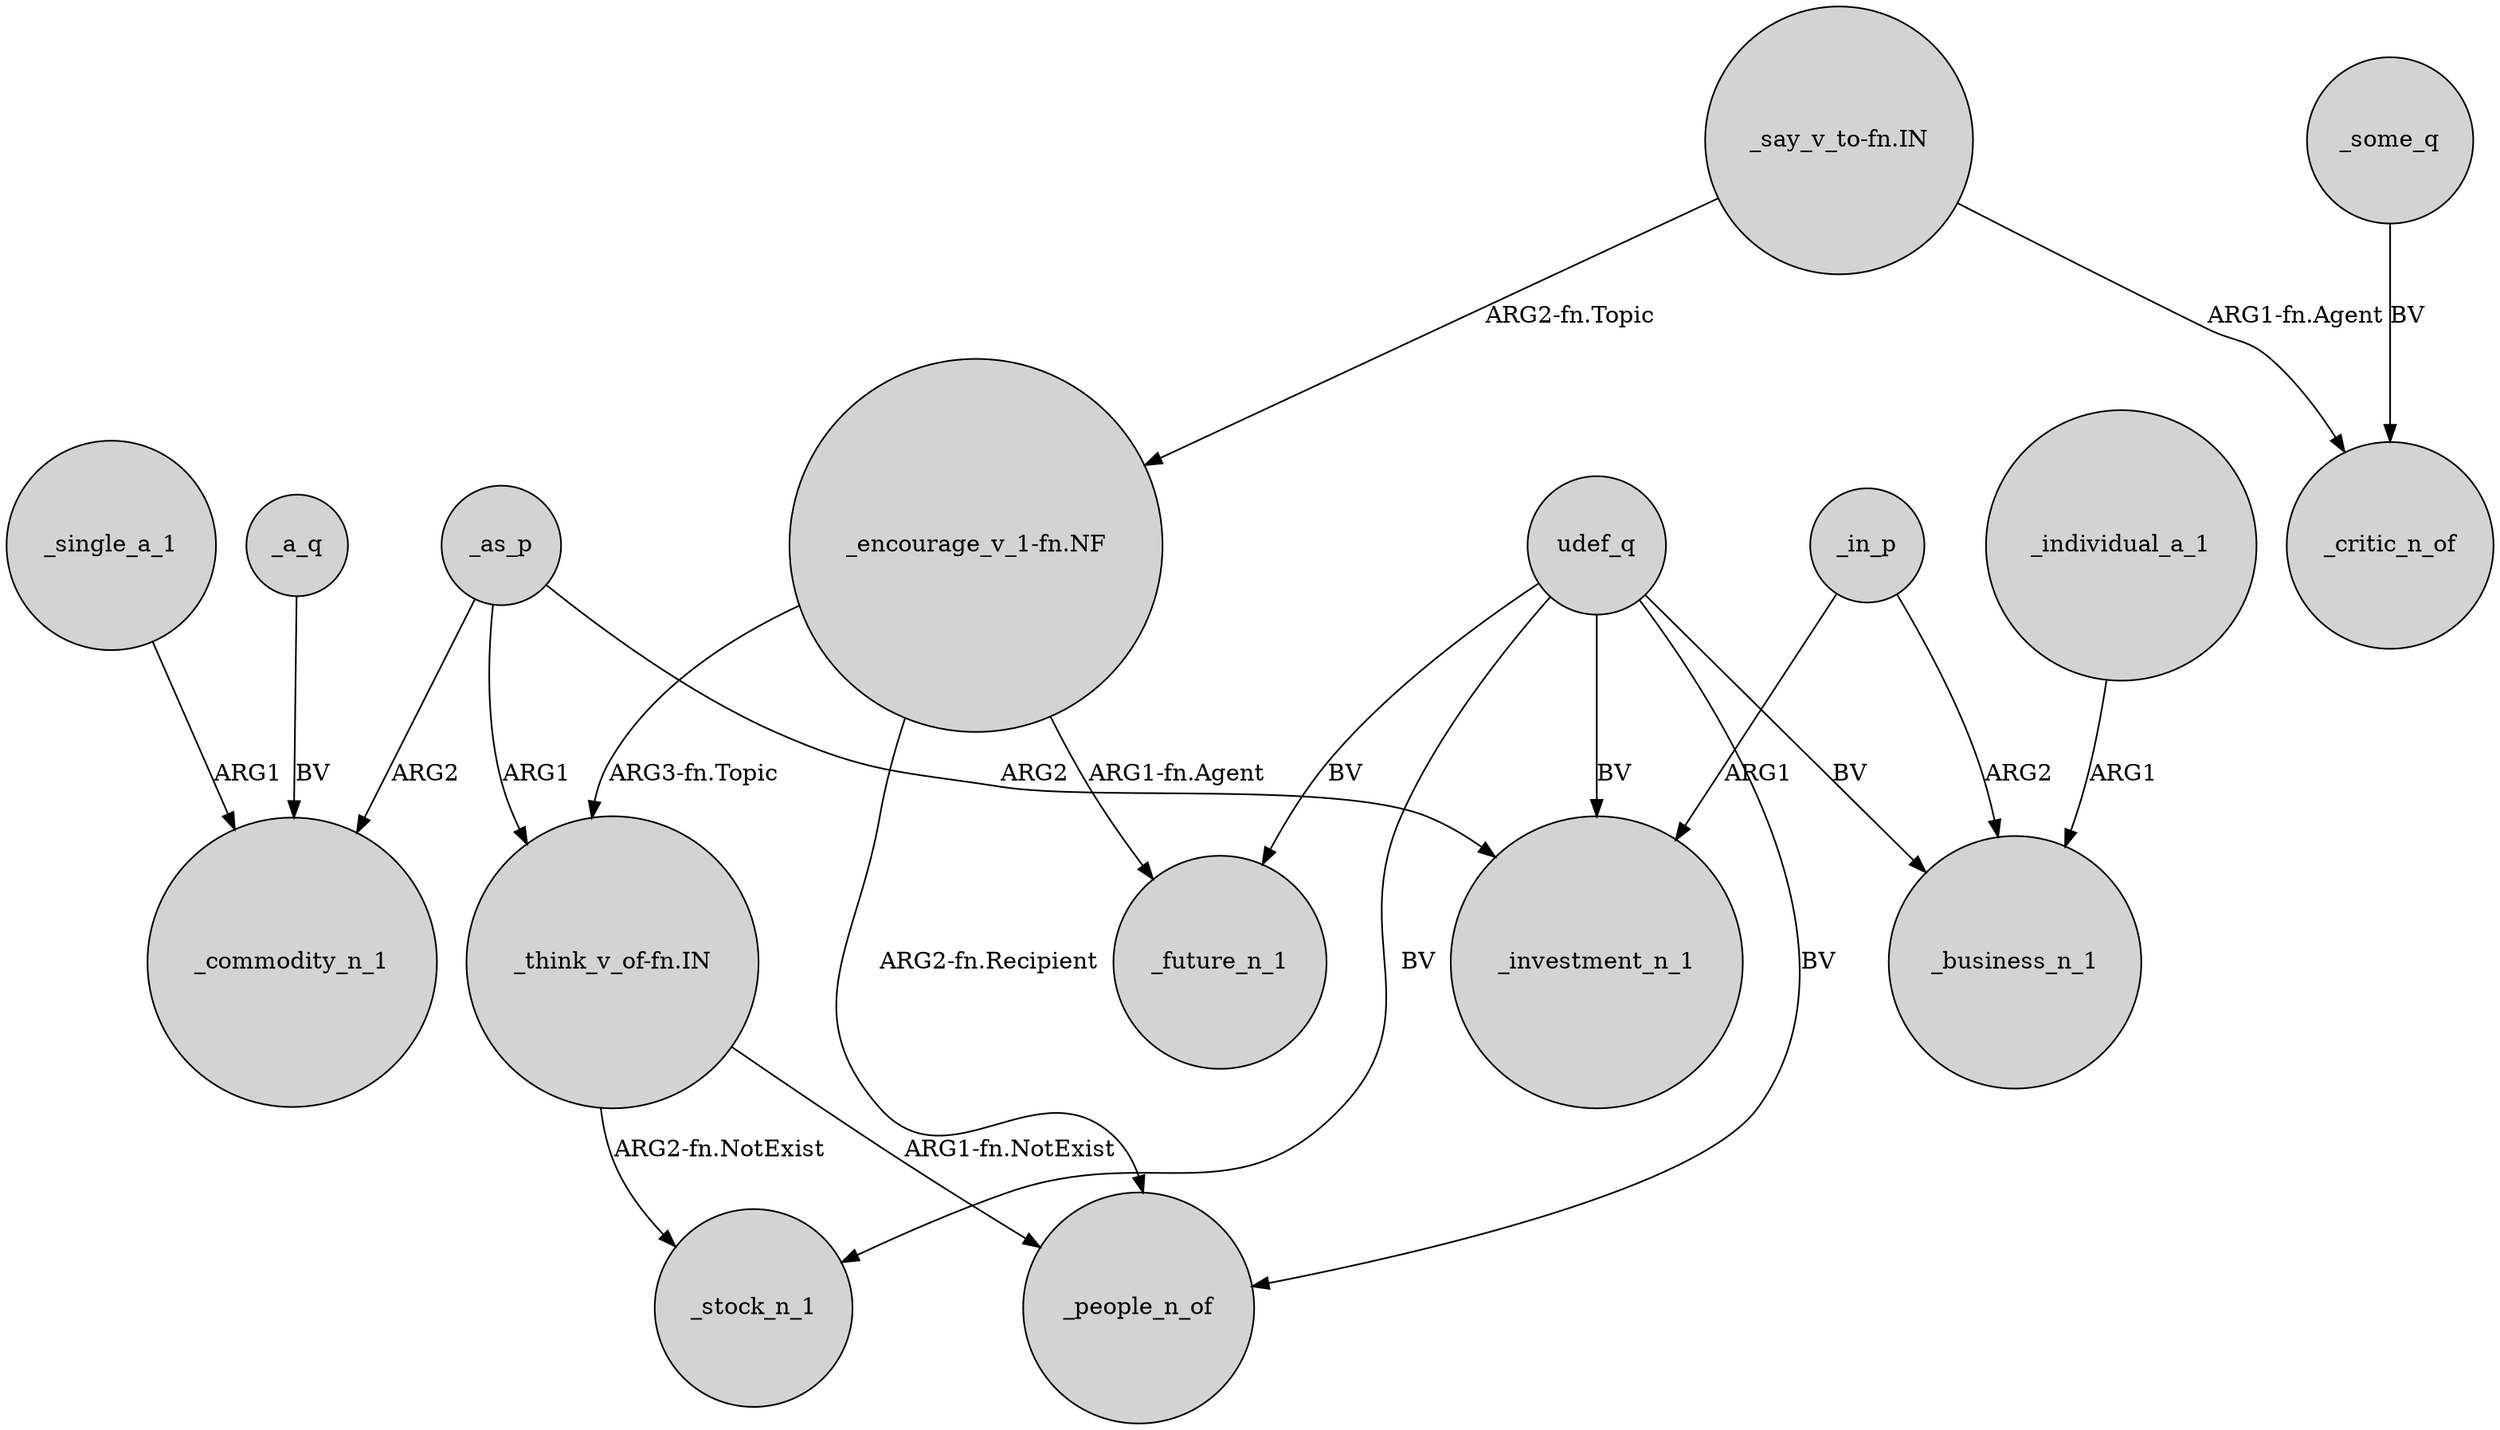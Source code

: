 digraph {
	node [shape=circle style=filled]
	"_encourage_v_1-fn.NF" -> _future_n_1 [label="ARG1-fn.Agent"]
	"_say_v_to-fn.IN" -> "_encourage_v_1-fn.NF" [label="ARG2-fn.Topic"]
	"_think_v_of-fn.IN" -> _stock_n_1 [label="ARG2-fn.NotExist"]
	"_encourage_v_1-fn.NF" -> _people_n_of [label="ARG2-fn.Recipient"]
	_as_p -> _commodity_n_1 [label=ARG2]
	_in_p -> _business_n_1 [label=ARG2]
	_as_p -> "_think_v_of-fn.IN" [label=ARG1]
	"_say_v_to-fn.IN" -> _critic_n_of [label="ARG1-fn.Agent"]
	_single_a_1 -> _commodity_n_1 [label=ARG1]
	_a_q -> _commodity_n_1 [label=BV]
	udef_q -> _people_n_of [label=BV]
	udef_q -> _stock_n_1 [label=BV]
	udef_q -> _future_n_1 [label=BV]
	_some_q -> _critic_n_of [label=BV]
	udef_q -> _investment_n_1 [label=BV]
	udef_q -> _business_n_1 [label=BV]
	_individual_a_1 -> _business_n_1 [label=ARG1]
	"_think_v_of-fn.IN" -> _people_n_of [label="ARG1-fn.NotExist"]
	_as_p -> _investment_n_1 [label=ARG2]
	_in_p -> _investment_n_1 [label=ARG1]
	"_encourage_v_1-fn.NF" -> "_think_v_of-fn.IN" [label="ARG3-fn.Topic"]
}
